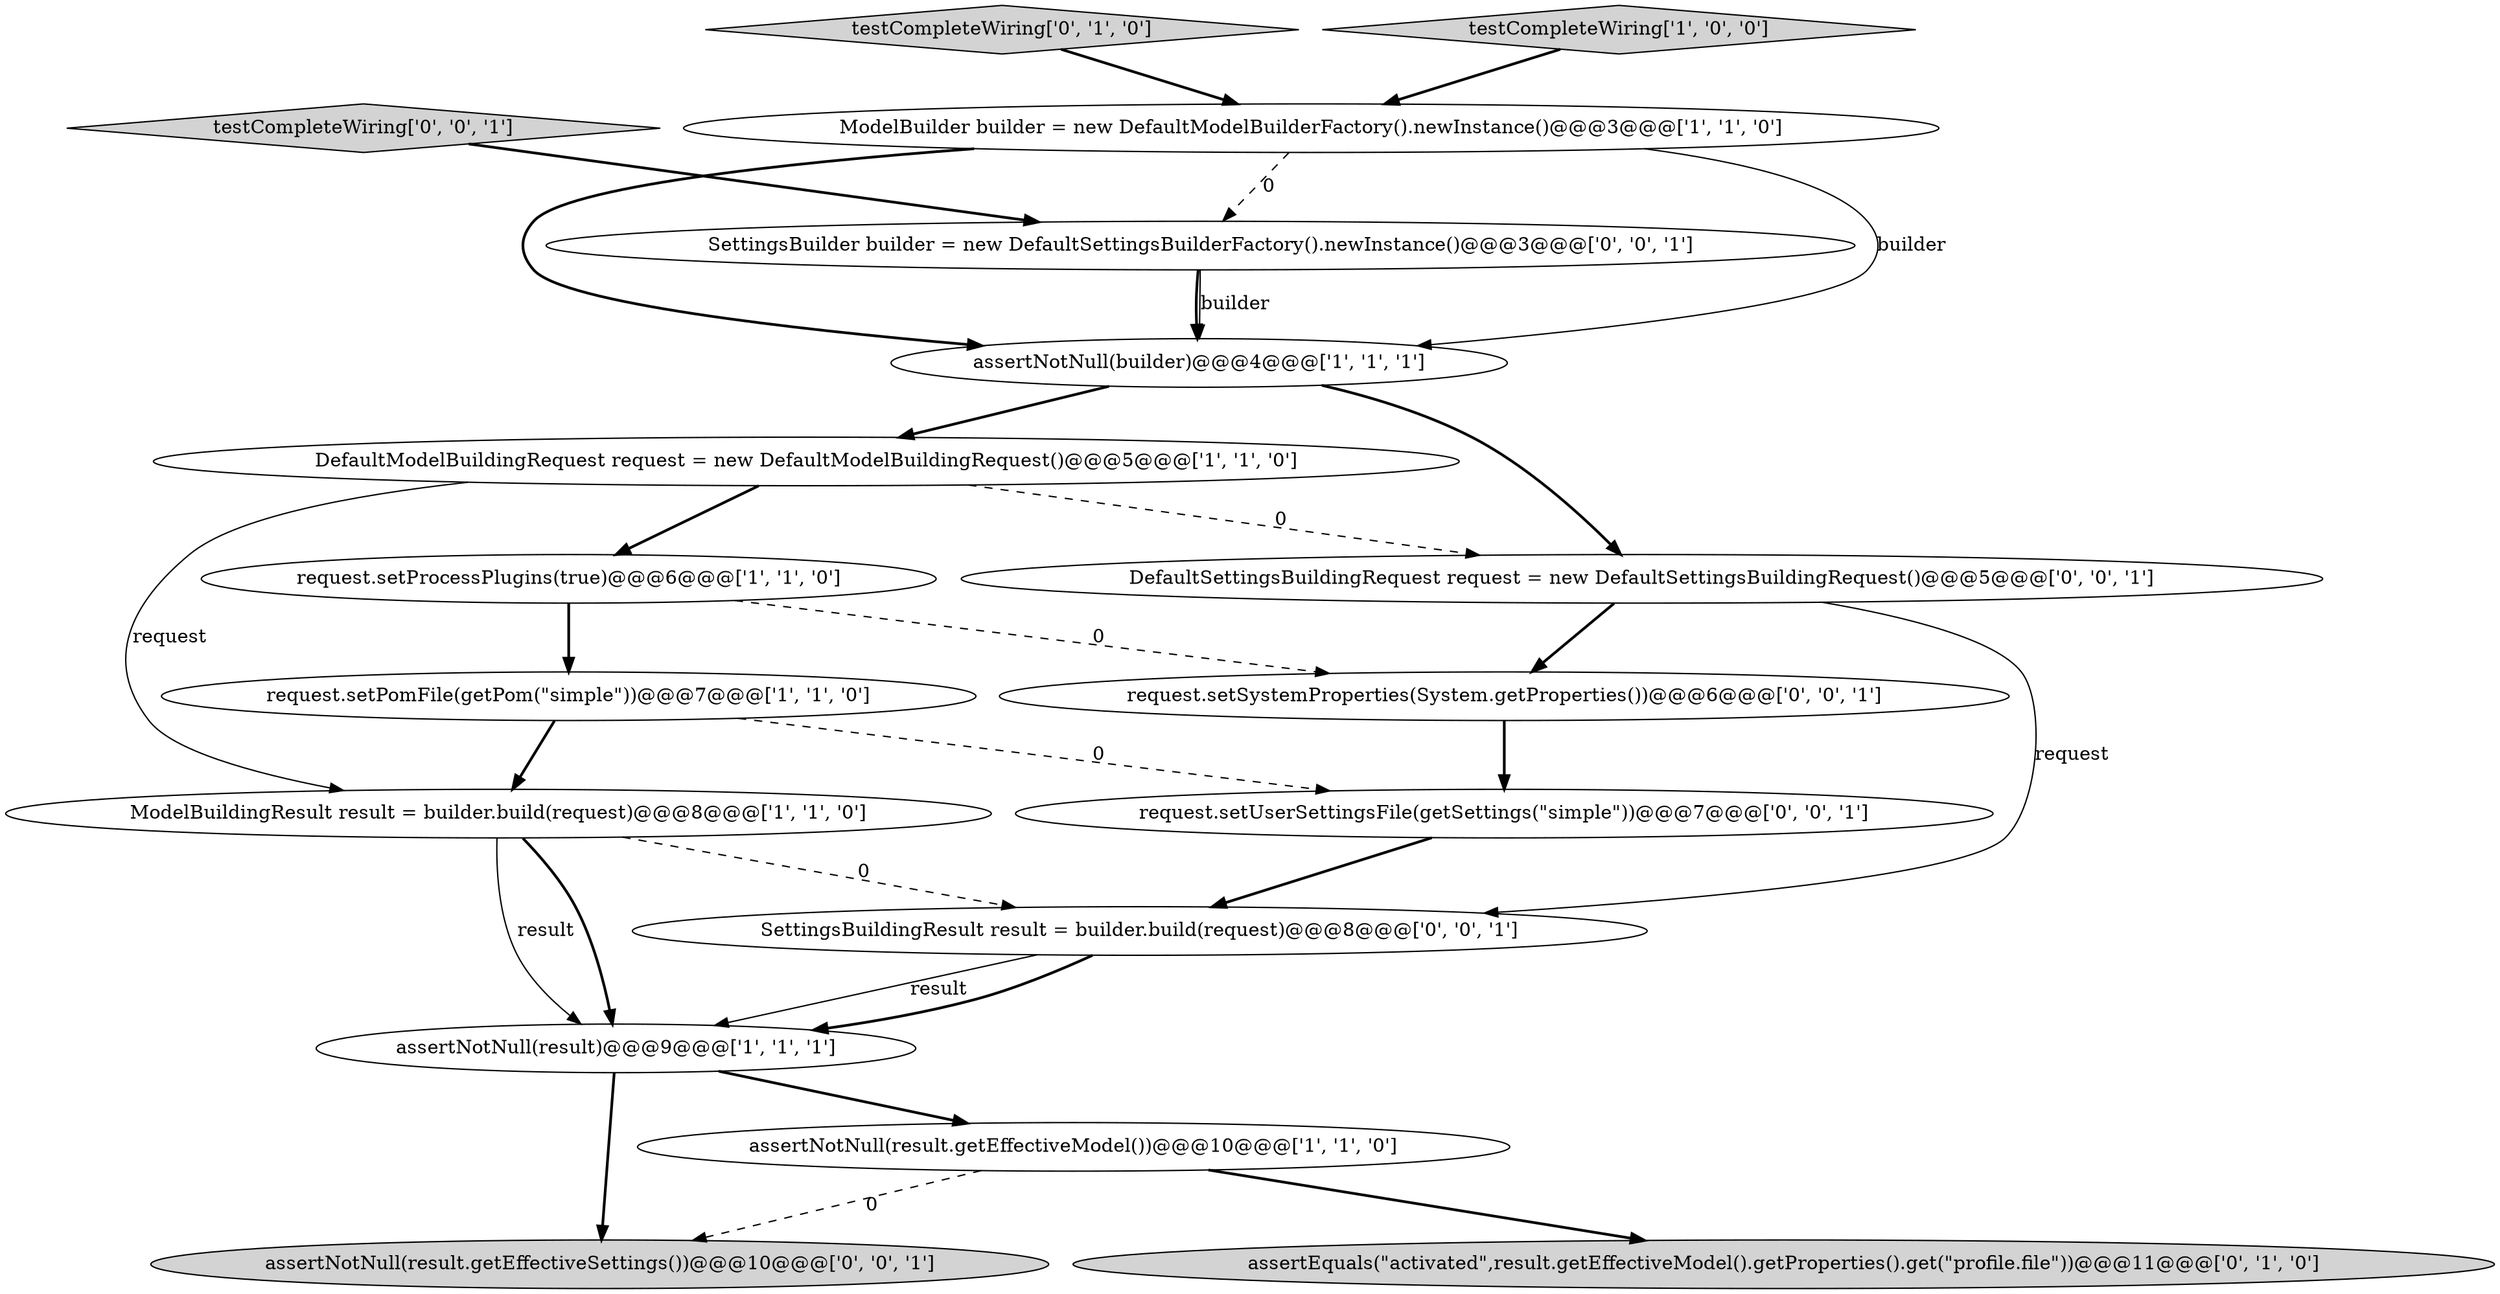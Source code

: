 digraph {
10 [style = filled, label = "testCompleteWiring['0', '1', '0']", fillcolor = lightgray, shape = diamond image = "AAA0AAABBB2BBB"];
0 [style = filled, label = "request.setPomFile(getPom(\"simple\"))@@@7@@@['1', '1', '0']", fillcolor = white, shape = ellipse image = "AAA0AAABBB1BBB"];
1 [style = filled, label = "DefaultModelBuildingRequest request = new DefaultModelBuildingRequest()@@@5@@@['1', '1', '0']", fillcolor = white, shape = ellipse image = "AAA0AAABBB1BBB"];
5 [style = filled, label = "assertNotNull(result)@@@9@@@['1', '1', '1']", fillcolor = white, shape = ellipse image = "AAA0AAABBB1BBB"];
4 [style = filled, label = "ModelBuildingResult result = builder.build(request)@@@8@@@['1', '1', '0']", fillcolor = white, shape = ellipse image = "AAA0AAABBB1BBB"];
7 [style = filled, label = "request.setProcessPlugins(true)@@@6@@@['1', '1', '0']", fillcolor = white, shape = ellipse image = "AAA0AAABBB1BBB"];
14 [style = filled, label = "DefaultSettingsBuildingRequest request = new DefaultSettingsBuildingRequest()@@@5@@@['0', '0', '1']", fillcolor = white, shape = ellipse image = "AAA0AAABBB3BBB"];
16 [style = filled, label = "SettingsBuildingResult result = builder.build(request)@@@8@@@['0', '0', '1']", fillcolor = white, shape = ellipse image = "AAA0AAABBB3BBB"];
15 [style = filled, label = "request.setUserSettingsFile(getSettings(\"simple\"))@@@7@@@['0', '0', '1']", fillcolor = white, shape = ellipse image = "AAA0AAABBB3BBB"];
17 [style = filled, label = "request.setSystemProperties(System.getProperties())@@@6@@@['0', '0', '1']", fillcolor = white, shape = ellipse image = "AAA0AAABBB3BBB"];
2 [style = filled, label = "assertNotNull(result.getEffectiveModel())@@@10@@@['1', '1', '0']", fillcolor = white, shape = ellipse image = "AAA0AAABBB1BBB"];
3 [style = filled, label = "assertNotNull(builder)@@@4@@@['1', '1', '1']", fillcolor = white, shape = ellipse image = "AAA0AAABBB1BBB"];
8 [style = filled, label = "ModelBuilder builder = new DefaultModelBuilderFactory().newInstance()@@@3@@@['1', '1', '0']", fillcolor = white, shape = ellipse image = "AAA0AAABBB1BBB"];
12 [style = filled, label = "assertNotNull(result.getEffectiveSettings())@@@10@@@['0', '0', '1']", fillcolor = lightgray, shape = ellipse image = "AAA0AAABBB3BBB"];
6 [style = filled, label = "testCompleteWiring['1', '0', '0']", fillcolor = lightgray, shape = diamond image = "AAA0AAABBB1BBB"];
11 [style = filled, label = "SettingsBuilder builder = new DefaultSettingsBuilderFactory().newInstance()@@@3@@@['0', '0', '1']", fillcolor = white, shape = ellipse image = "AAA0AAABBB3BBB"];
13 [style = filled, label = "testCompleteWiring['0', '0', '1']", fillcolor = lightgray, shape = diamond image = "AAA0AAABBB3BBB"];
9 [style = filled, label = "assertEquals(\"activated\",result.getEffectiveModel().getProperties().get(\"profile.file\"))@@@11@@@['0', '1', '0']", fillcolor = lightgray, shape = ellipse image = "AAA1AAABBB2BBB"];
5->2 [style = bold, label=""];
1->4 [style = solid, label="request"];
11->3 [style = bold, label=""];
14->17 [style = bold, label=""];
3->14 [style = bold, label=""];
8->11 [style = dashed, label="0"];
0->4 [style = bold, label=""];
4->5 [style = solid, label="result"];
14->16 [style = solid, label="request"];
4->5 [style = bold, label=""];
10->8 [style = bold, label=""];
1->14 [style = dashed, label="0"];
4->16 [style = dashed, label="0"];
6->8 [style = bold, label=""];
3->1 [style = bold, label=""];
8->3 [style = bold, label=""];
7->17 [style = dashed, label="0"];
2->9 [style = bold, label=""];
13->11 [style = bold, label=""];
17->15 [style = bold, label=""];
8->3 [style = solid, label="builder"];
16->5 [style = solid, label="result"];
7->0 [style = bold, label=""];
15->16 [style = bold, label=""];
16->5 [style = bold, label=""];
5->12 [style = bold, label=""];
0->15 [style = dashed, label="0"];
1->7 [style = bold, label=""];
11->3 [style = solid, label="builder"];
2->12 [style = dashed, label="0"];
}
